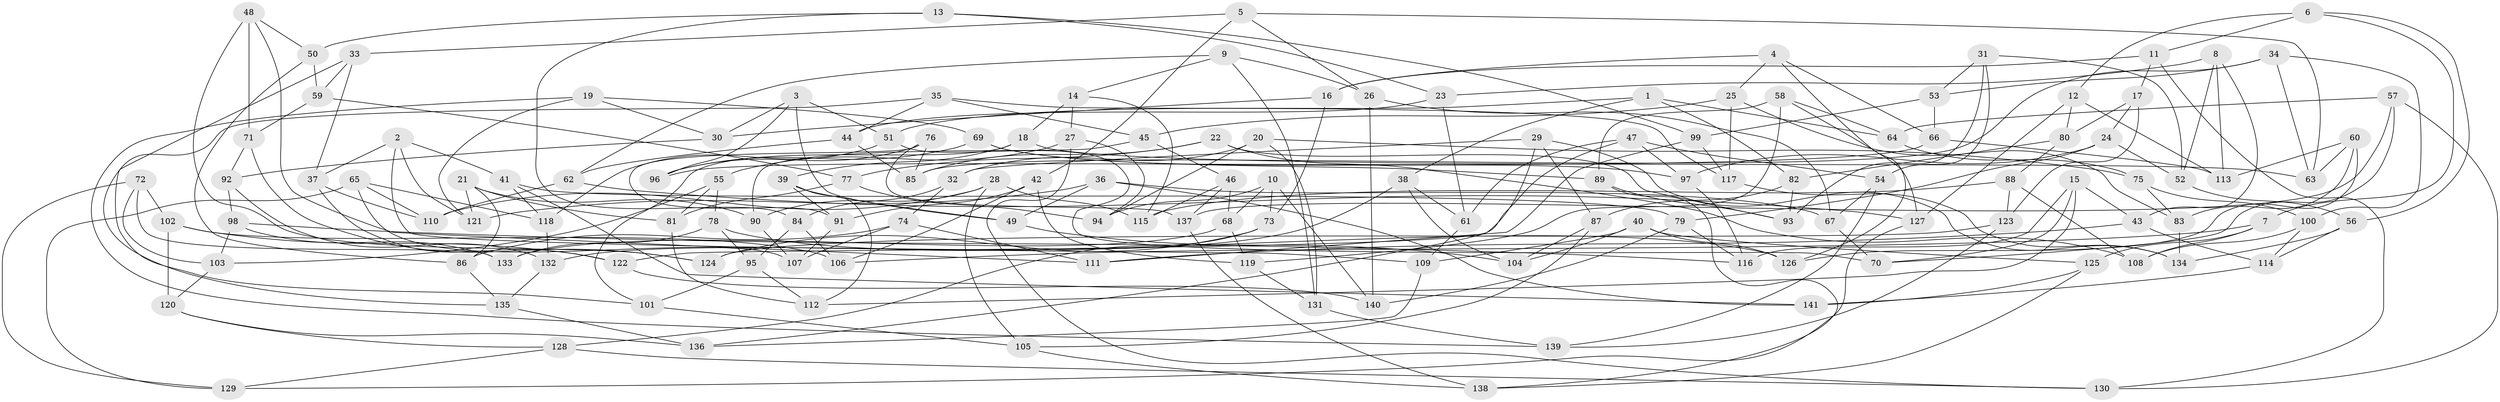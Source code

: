 // Generated by graph-tools (version 1.1) at 2025/59/03/09/25 04:59:02]
// undirected, 141 vertices, 282 edges
graph export_dot {
graph [start="1"]
  node [color=gray90,style=filled];
  1;
  2;
  3;
  4;
  5;
  6;
  7;
  8;
  9;
  10;
  11;
  12;
  13;
  14;
  15;
  16;
  17;
  18;
  19;
  20;
  21;
  22;
  23;
  24;
  25;
  26;
  27;
  28;
  29;
  30;
  31;
  32;
  33;
  34;
  35;
  36;
  37;
  38;
  39;
  40;
  41;
  42;
  43;
  44;
  45;
  46;
  47;
  48;
  49;
  50;
  51;
  52;
  53;
  54;
  55;
  56;
  57;
  58;
  59;
  60;
  61;
  62;
  63;
  64;
  65;
  66;
  67;
  68;
  69;
  70;
  71;
  72;
  73;
  74;
  75;
  76;
  77;
  78;
  79;
  80;
  81;
  82;
  83;
  84;
  85;
  86;
  87;
  88;
  89;
  90;
  91;
  92;
  93;
  94;
  95;
  96;
  97;
  98;
  99;
  100;
  101;
  102;
  103;
  104;
  105;
  106;
  107;
  108;
  109;
  110;
  111;
  112;
  113;
  114;
  115;
  116;
  117;
  118;
  119;
  120;
  121;
  122;
  123;
  124;
  125;
  126;
  127;
  128;
  129;
  130;
  131;
  132;
  133;
  134;
  135;
  136;
  137;
  138;
  139;
  140;
  141;
  1 -- 64;
  1 -- 51;
  1 -- 38;
  1 -- 82;
  2 -- 41;
  2 -- 109;
  2 -- 37;
  2 -- 121;
  3 -- 30;
  3 -- 96;
  3 -- 51;
  3 -- 49;
  4 -- 66;
  4 -- 16;
  4 -- 126;
  4 -- 25;
  5 -- 26;
  5 -- 42;
  5 -- 63;
  5 -- 33;
  6 -- 12;
  6 -- 7;
  6 -- 11;
  6 -- 56;
  7 -- 108;
  7 -- 106;
  7 -- 125;
  8 -- 52;
  8 -- 43;
  8 -- 23;
  8 -- 113;
  9 -- 131;
  9 -- 62;
  9 -- 26;
  9 -- 14;
  10 -- 73;
  10 -- 94;
  10 -- 140;
  10 -- 68;
  11 -- 17;
  11 -- 130;
  11 -- 16;
  12 -- 113;
  12 -- 80;
  12 -- 127;
  13 -- 23;
  13 -- 99;
  13 -- 50;
  13 -- 84;
  14 -- 115;
  14 -- 18;
  14 -- 27;
  15 -- 43;
  15 -- 116;
  15 -- 112;
  15 -- 70;
  16 -- 73;
  16 -- 30;
  17 -- 80;
  17 -- 123;
  17 -- 24;
  18 -- 39;
  18 -- 63;
  18 -- 101;
  19 -- 139;
  19 -- 30;
  19 -- 121;
  19 -- 69;
  20 -- 32;
  20 -- 94;
  20 -- 75;
  20 -- 131;
  21 -- 86;
  21 -- 81;
  21 -- 90;
  21 -- 121;
  22 -- 93;
  22 -- 77;
  22 -- 85;
  22 -- 108;
  23 -- 61;
  23 -- 44;
  24 -- 97;
  24 -- 79;
  24 -- 52;
  25 -- 83;
  25 -- 45;
  25 -- 117;
  26 -- 140;
  26 -- 67;
  27 -- 130;
  27 -- 55;
  27 -- 94;
  28 -- 105;
  28 -- 110;
  28 -- 115;
  28 -- 90;
  29 -- 87;
  29 -- 136;
  29 -- 32;
  29 -- 134;
  30 -- 92;
  31 -- 53;
  31 -- 52;
  31 -- 93;
  31 -- 54;
  32 -- 74;
  32 -- 84;
  33 -- 59;
  33 -- 37;
  33 -- 101;
  34 -- 85;
  34 -- 63;
  34 -- 53;
  34 -- 100;
  35 -- 45;
  35 -- 135;
  35 -- 44;
  35 -- 117;
  36 -- 141;
  36 -- 49;
  36 -- 67;
  36 -- 121;
  37 -- 110;
  37 -- 122;
  38 -- 104;
  38 -- 61;
  38 -- 132;
  39 -- 49;
  39 -- 112;
  39 -- 91;
  40 -- 109;
  40 -- 125;
  40 -- 126;
  40 -- 104;
  41 -- 79;
  41 -- 141;
  41 -- 118;
  42 -- 119;
  42 -- 106;
  42 -- 91;
  43 -- 111;
  43 -- 114;
  44 -- 85;
  44 -- 62;
  45 -- 46;
  45 -- 90;
  46 -- 115;
  46 -- 137;
  46 -- 68;
  47 -- 122;
  47 -- 97;
  47 -- 61;
  47 -- 54;
  48 -- 124;
  48 -- 71;
  48 -- 111;
  48 -- 50;
  49 -- 104;
  50 -- 59;
  50 -- 86;
  51 -- 70;
  51 -- 118;
  52 -- 56;
  53 -- 99;
  53 -- 66;
  54 -- 139;
  54 -- 67;
  55 -- 78;
  55 -- 103;
  55 -- 81;
  56 -- 134;
  56 -- 114;
  57 -- 137;
  57 -- 70;
  57 -- 130;
  57 -- 64;
  58 -- 64;
  58 -- 89;
  58 -- 127;
  58 -- 119;
  59 -- 77;
  59 -- 71;
  60 -- 83;
  60 -- 126;
  60 -- 113;
  60 -- 63;
  61 -- 109;
  62 -- 110;
  62 -- 127;
  64 -- 75;
  65 -- 107;
  65 -- 110;
  65 -- 129;
  65 -- 118;
  66 -- 113;
  66 -- 96;
  67 -- 70;
  68 -- 133;
  68 -- 119;
  69 -- 89;
  69 -- 97;
  69 -- 96;
  71 -- 92;
  71 -- 124;
  72 -- 102;
  72 -- 129;
  72 -- 103;
  72 -- 133;
  73 -- 124;
  73 -- 128;
  74 -- 107;
  74 -- 111;
  74 -- 86;
  75 -- 83;
  75 -- 100;
  76 -- 91;
  76 -- 85;
  76 -- 96;
  76 -- 137;
  77 -- 94;
  77 -- 81;
  78 -- 126;
  78 -- 95;
  78 -- 133;
  79 -- 140;
  79 -- 116;
  80 -- 82;
  80 -- 88;
  81 -- 112;
  82 -- 93;
  82 -- 87;
  83 -- 134;
  84 -- 106;
  84 -- 95;
  86 -- 135;
  87 -- 104;
  87 -- 105;
  88 -- 123;
  88 -- 115;
  88 -- 108;
  89 -- 138;
  89 -- 93;
  90 -- 107;
  91 -- 107;
  92 -- 132;
  92 -- 98;
  95 -- 112;
  95 -- 101;
  97 -- 116;
  98 -- 133;
  98 -- 116;
  98 -- 103;
  99 -- 111;
  99 -- 117;
  100 -- 114;
  100 -- 108;
  101 -- 105;
  102 -- 106;
  102 -- 120;
  102 -- 122;
  103 -- 120;
  105 -- 138;
  109 -- 136;
  114 -- 141;
  117 -- 134;
  118 -- 132;
  119 -- 131;
  120 -- 128;
  120 -- 136;
  122 -- 140;
  123 -- 139;
  123 -- 124;
  125 -- 138;
  125 -- 141;
  127 -- 129;
  128 -- 129;
  128 -- 130;
  131 -- 139;
  132 -- 135;
  135 -- 136;
  137 -- 138;
}
